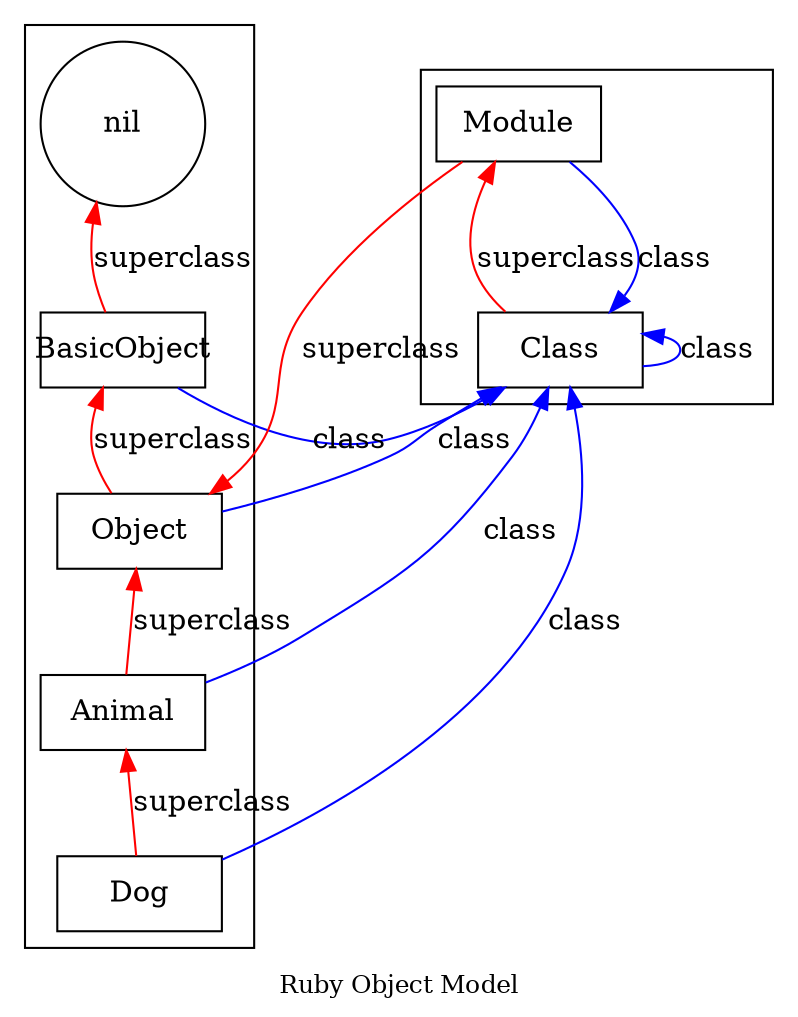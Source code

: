 ##Command to produce the output: "dot -Tpng thisfile > thisfile.png"

digraph RubyObjectModel {
node [shape=circle,fixedsize=true,width=1.1]; nil;
node [shape=box];

subgraph cluster_1 {
  Animal; Dog; Object; BasicObject; nil 
}


subgraph cluster_2 {
  Class; Module
}


Animal -> Object [ label = "superclass" color="red" ];
Dog -> Animal [ label = "superclass" color="red" ];
Class -> Module [ label = "superclass" color="red" ];
Module -> Object [ label = "superclass" color="red" ];
Object -> BasicObject [ label = "superclass" color="red" ];
BasicObject -> nil [ label = "superclass" color="red" ];

Object -> Class [ label = "class" color="blue" ];
Class -> Class [ label = "class" color="blue" ];
Module -> Class [ label = "class" color="blue" ];
BasicObject -> Class [ label = "class" color="blue" ];
Dog -> Class [ label = "class" color="blue" ];
Animal -> Class [ label = "class" color="blue" ];


rankdir=BT;
overlap=false
label="Ruby Object Model"
fontsize=12;
}
